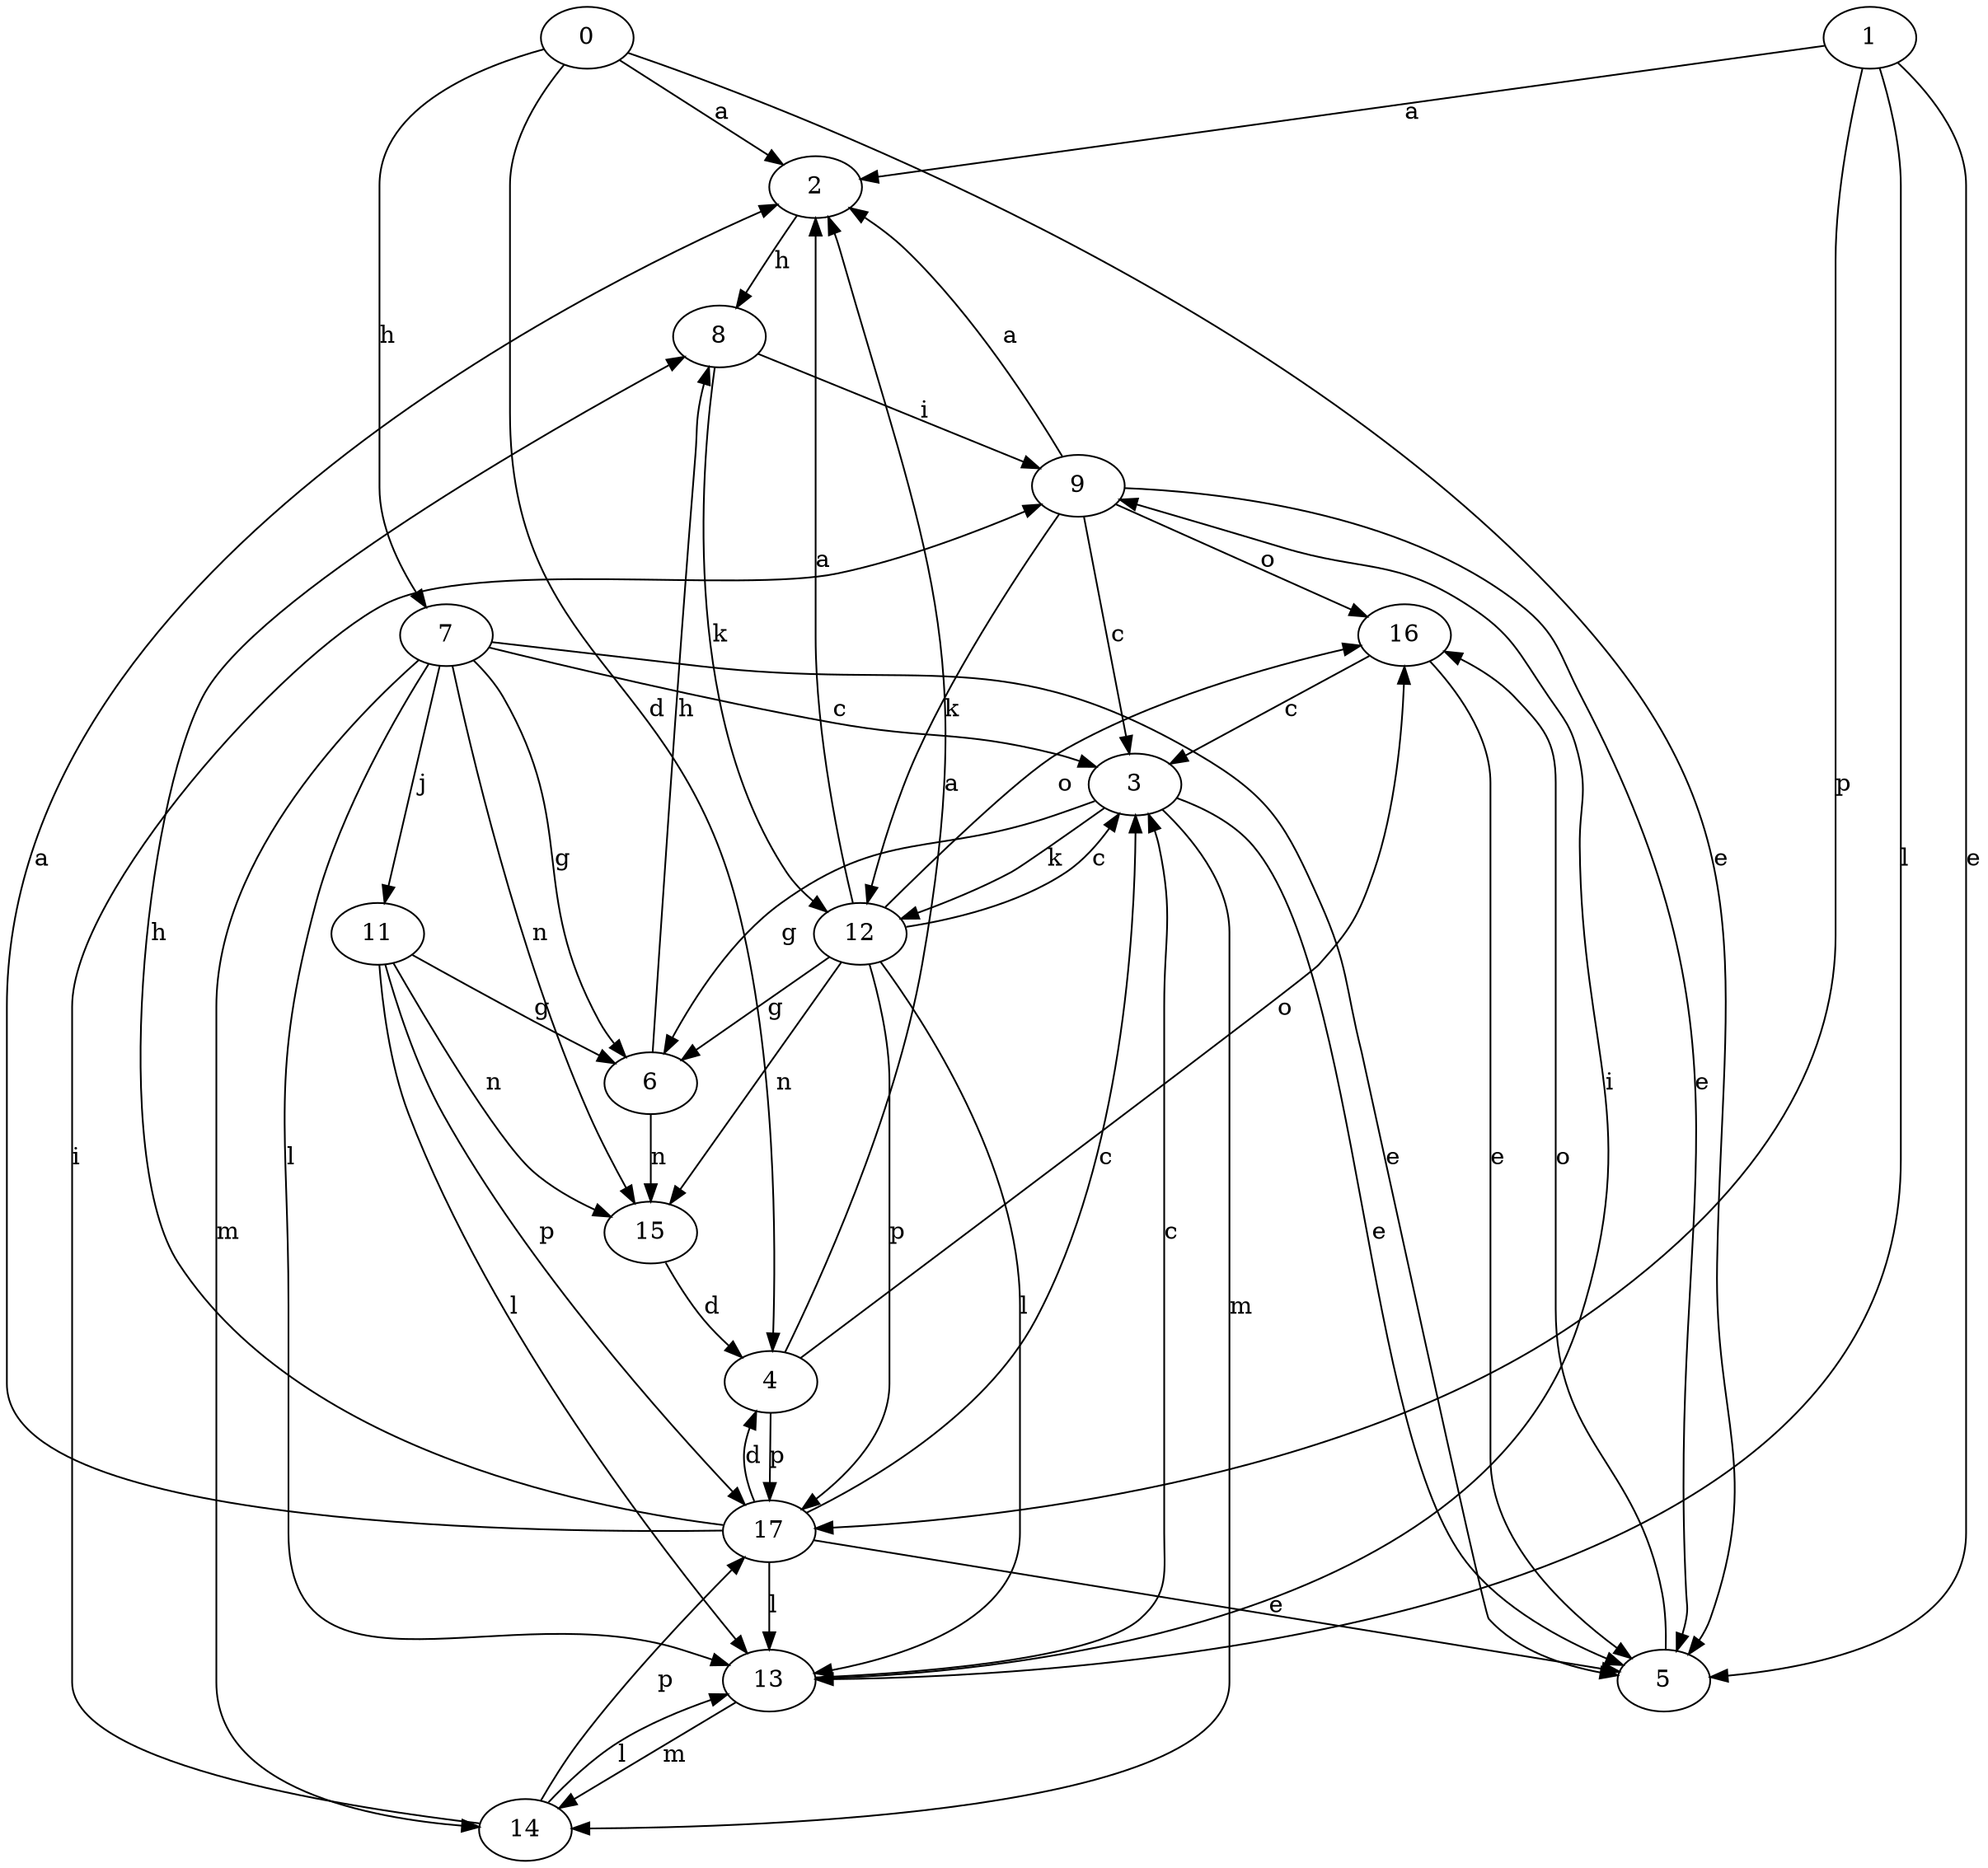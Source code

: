 strict digraph  {
0;
1;
2;
3;
4;
5;
6;
7;
8;
9;
11;
12;
13;
14;
15;
16;
17;
0 -> 2  [label=a];
0 -> 4  [label=d];
0 -> 5  [label=e];
0 -> 7  [label=h];
1 -> 2  [label=a];
1 -> 5  [label=e];
1 -> 13  [label=l];
1 -> 17  [label=p];
2 -> 8  [label=h];
3 -> 5  [label=e];
3 -> 6  [label=g];
3 -> 12  [label=k];
3 -> 14  [label=m];
4 -> 2  [label=a];
4 -> 16  [label=o];
4 -> 17  [label=p];
5 -> 16  [label=o];
6 -> 8  [label=h];
6 -> 15  [label=n];
7 -> 3  [label=c];
7 -> 5  [label=e];
7 -> 6  [label=g];
7 -> 11  [label=j];
7 -> 13  [label=l];
7 -> 14  [label=m];
7 -> 15  [label=n];
8 -> 9  [label=i];
8 -> 12  [label=k];
9 -> 2  [label=a];
9 -> 3  [label=c];
9 -> 5  [label=e];
9 -> 12  [label=k];
9 -> 16  [label=o];
11 -> 6  [label=g];
11 -> 13  [label=l];
11 -> 15  [label=n];
11 -> 17  [label=p];
12 -> 2  [label=a];
12 -> 3  [label=c];
12 -> 6  [label=g];
12 -> 13  [label=l];
12 -> 15  [label=n];
12 -> 16  [label=o];
12 -> 17  [label=p];
13 -> 3  [label=c];
13 -> 9  [label=i];
13 -> 14  [label=m];
14 -> 9  [label=i];
14 -> 13  [label=l];
14 -> 17  [label=p];
15 -> 4  [label=d];
16 -> 3  [label=c];
16 -> 5  [label=e];
17 -> 2  [label=a];
17 -> 3  [label=c];
17 -> 4  [label=d];
17 -> 5  [label=e];
17 -> 8  [label=h];
17 -> 13  [label=l];
}
